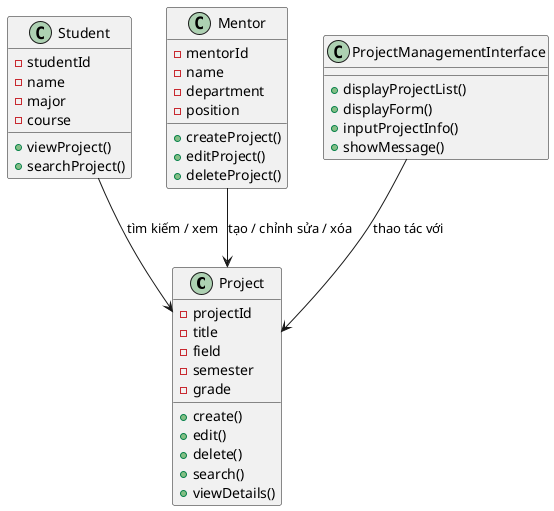@startuml
' Biểu đồ lớp phân tích - Quản lý đồ án

class Project {
    - projectId
    - title
    - field
    - semester
    - grade
    + create()
    + edit()
    + delete()
    + search()
    + viewDetails()
}

class Student {
    - studentId
    - name
    - major
    - course
    + viewProject()
    + searchProject()
}

class Mentor {
    - mentorId
    - name
    - department
    - position
    + createProject()
    + editProject()
    + deleteProject()
}

class ProjectManagementInterface {
    + displayProjectList()
    + displayForm()
    + inputProjectInfo()
    + showMessage()
}

Mentor --> Project : tạo / chỉnh sửa / xóa
Student --> Project : tìm kiếm / xem
ProjectManagementInterface --> Project : thao tác với
@enduml
